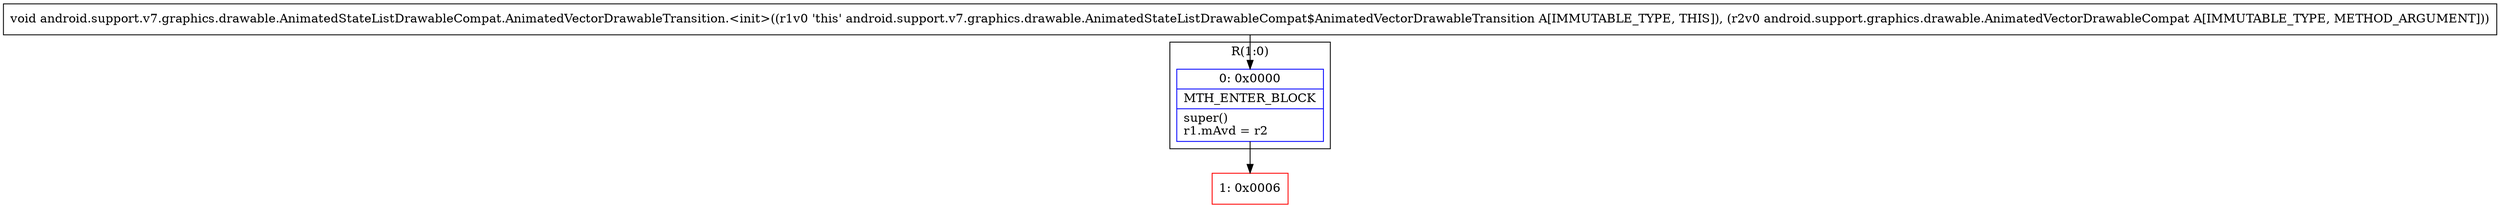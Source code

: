 digraph "CFG forandroid.support.v7.graphics.drawable.AnimatedStateListDrawableCompat.AnimatedVectorDrawableTransition.\<init\>(Landroid\/support\/graphics\/drawable\/AnimatedVectorDrawableCompat;)V" {
subgraph cluster_Region_1701573385 {
label = "R(1:0)";
node [shape=record,color=blue];
Node_0 [shape=record,label="{0\:\ 0x0000|MTH_ENTER_BLOCK\l|super()\lr1.mAvd = r2\l}"];
}
Node_1 [shape=record,color=red,label="{1\:\ 0x0006}"];
MethodNode[shape=record,label="{void android.support.v7.graphics.drawable.AnimatedStateListDrawableCompat.AnimatedVectorDrawableTransition.\<init\>((r1v0 'this' android.support.v7.graphics.drawable.AnimatedStateListDrawableCompat$AnimatedVectorDrawableTransition A[IMMUTABLE_TYPE, THIS]), (r2v0 android.support.graphics.drawable.AnimatedVectorDrawableCompat A[IMMUTABLE_TYPE, METHOD_ARGUMENT])) }"];
MethodNode -> Node_0;
Node_0 -> Node_1;
}

